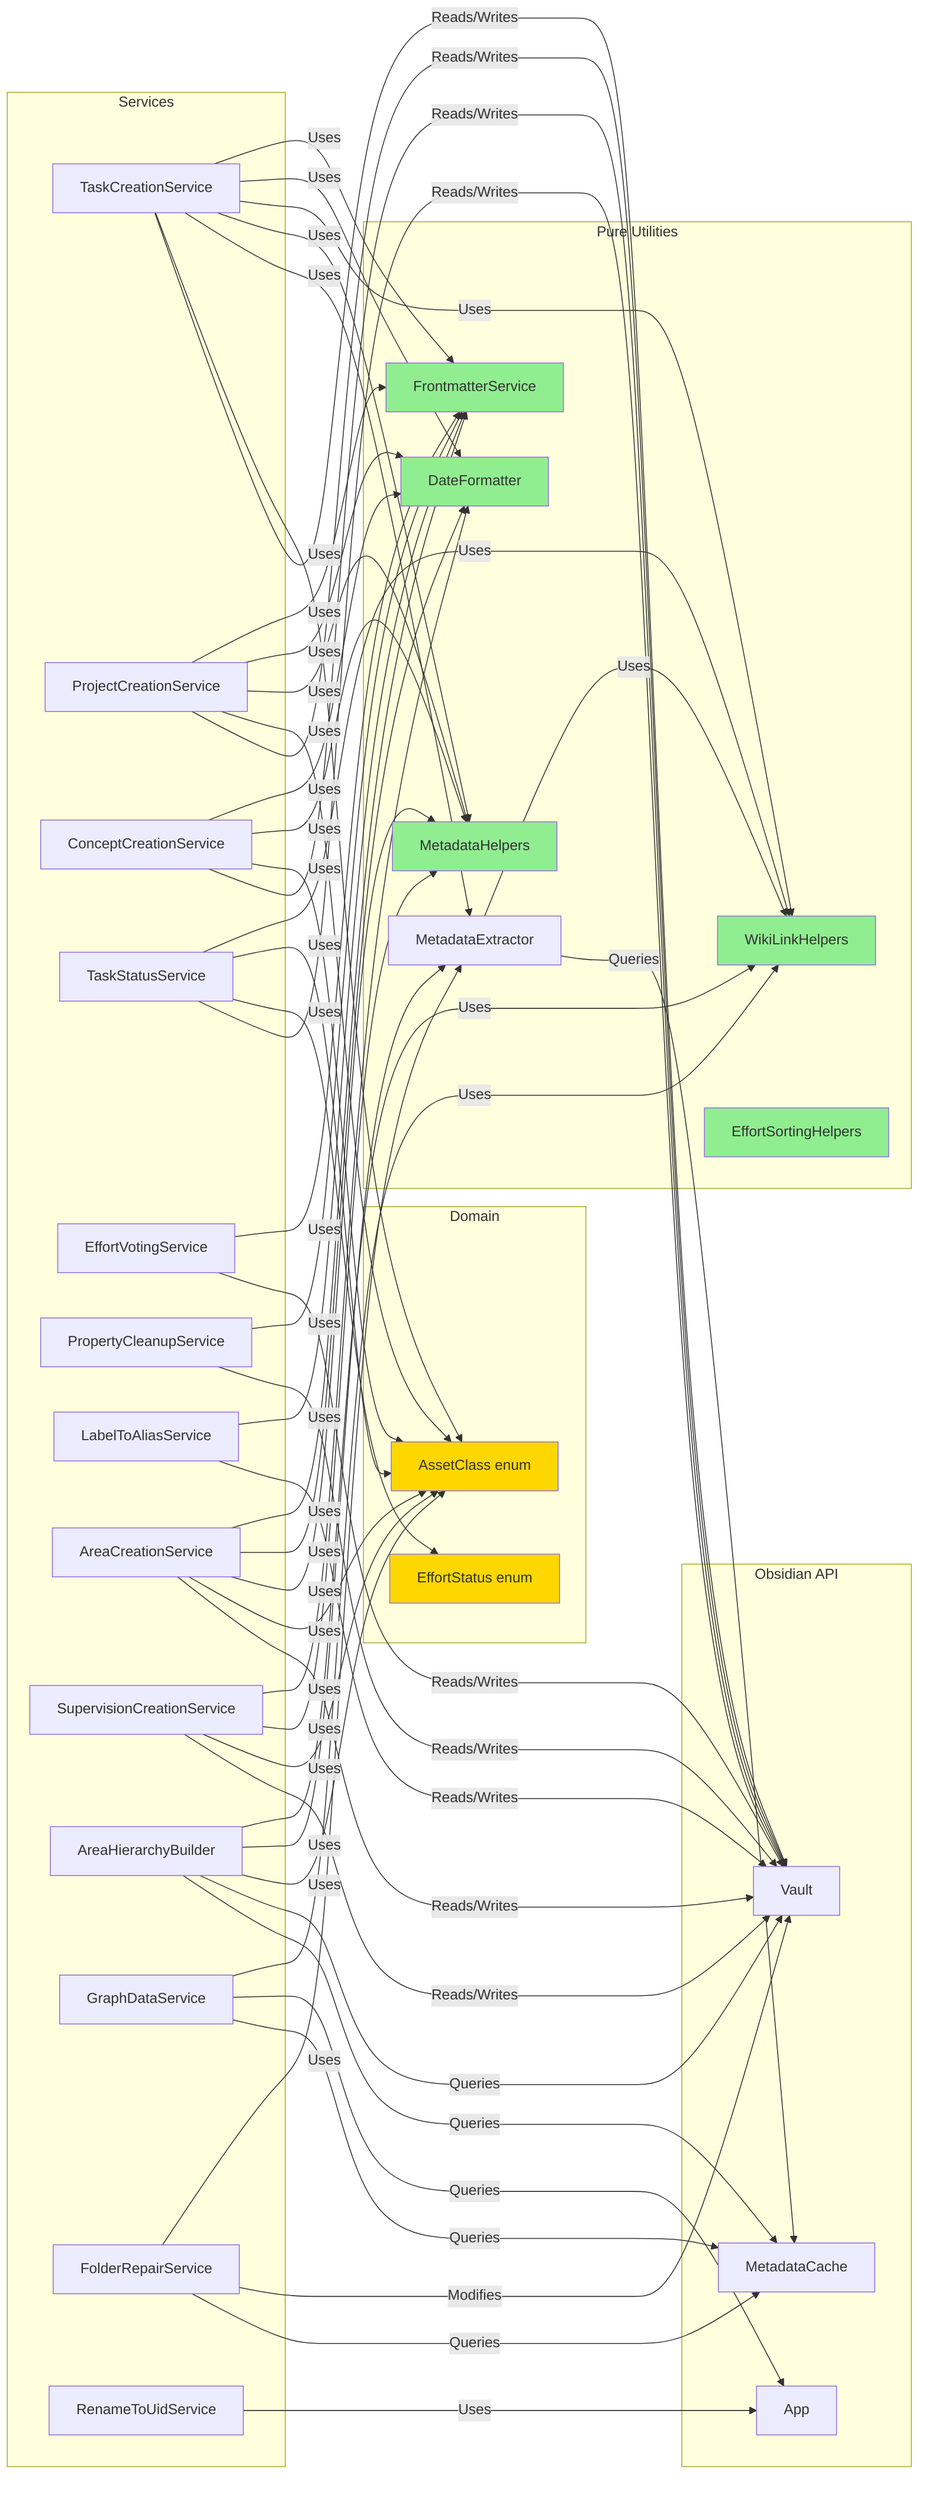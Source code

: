 %% Service Dependencies Graph
%% Shows which services depend on which utilities

graph LR
    subgraph Services
        TaskCreate[TaskCreationService]
        ProjectCreate[ProjectCreationService]
        ConceptCreate[ConceptCreationService]
        TaskStatus[TaskStatusService]
        Voting[EffortVotingService]
        Cleanup[PropertyCleanupService]
        LabelAlias[LabelToAliasService]
        AreaCreate[AreaCreationService]
        Supervision[SupervisionCreationService]
        AreaHier[AreaHierarchyBuilder]
        GraphData[GraphDataService]
        FolderRepair[FolderRepairService]
        RenameUid[RenameToUidService]
    end

    subgraph Pure Utilities
        Frontmatter[FrontmatterService]
        DateFmt[DateFormatter]
        WikiLink[WikiLinkHelpers]
        MetaHelp[MetadataHelpers]
        Sorting[EffortSortingHelpers]
        MetaExtract[MetadataExtractor]
    end

    subgraph Domain
        AssetClass[AssetClass enum]
        EffortStatus[EffortStatus enum]
    end

    subgraph Obsidian API
        Vault[Vault]
        MetaCache[MetadataCache]
        App[App]
    end

    TaskCreate -->|Uses| Frontmatter
    TaskCreate -->|Uses| DateFmt
    TaskCreate -->|Uses| WikiLink
    TaskCreate -->|Uses| MetaHelp
    TaskCreate -->|Uses| MetaExtract
    TaskCreate -->|Uses| AssetClass
    TaskCreate -->|Reads/Writes| Vault

    ProjectCreate -->|Uses| Frontmatter
    ProjectCreate -->|Uses| DateFmt
    ProjectCreate -->|Uses| MetaHelp
    ProjectCreate -->|Uses| AssetClass
    ProjectCreate -->|Reads/Writes| Vault

    ConceptCreate -->|Uses| DateFmt
    ConceptCreate -->|Uses| MetaHelp
    ConceptCreate -->|Uses| AssetClass
    ConceptCreate -->|Reads/Writes| Vault

    TaskStatus -->|Uses| WikiLink
    TaskStatus -->|Uses| AssetClass
    TaskStatus -->|Uses| EffortStatus
    TaskStatus -->|Reads/Writes| Vault

    Voting -->|Uses| Frontmatter
    Voting -->|Reads/Writes| Vault

    Cleanup -->|Uses| Frontmatter
    Cleanup -->|Reads/Writes| Vault

    LabelAlias -->|Uses| Frontmatter
    LabelAlias -->|Reads/Writes| Vault

    AreaCreate -->|Uses| Frontmatter
    AreaCreate -->|Uses| DateFmt
    AreaCreate -->|Uses| MetaHelp
    AreaCreate -->|Uses| AssetClass
    AreaCreate -->|Reads/Writes| Vault

    Supervision -->|Uses| DateFmt
    Supervision -->|Uses| MetaHelp
    Supervision -->|Uses| AssetClass
    Supervision -->|Reads/Writes| Vault

    AreaHier -->|Uses| WikiLink
    AreaHier -->|Uses| MetaExtract
    AreaHier -->|Uses| AssetClass
    AreaHier -->|Queries| Vault
    AreaHier -->|Queries| MetaCache

    GraphData -->|Uses| WikiLink
    GraphData -->|Queries| App
    GraphData -->|Queries| MetaCache

    FolderRepair -->|Uses| MetaExtract
    FolderRepair -->|Modifies| Vault
    FolderRepair -->|Queries| MetaCache

    RenameUid -->|Uses| App

    MetaExtract -->|Uses| WikiLink
    MetaExtract -->|Queries| MetaCache

    style Frontmatter fill:#90EE90
    style DateFmt fill:#90EE90
    style WikiLink fill:#90EE90
    style MetaHelp fill:#90EE90
    style Sorting fill:#90EE90
    style AssetClass fill:#FFD700
    style EffortStatus fill:#FFD700